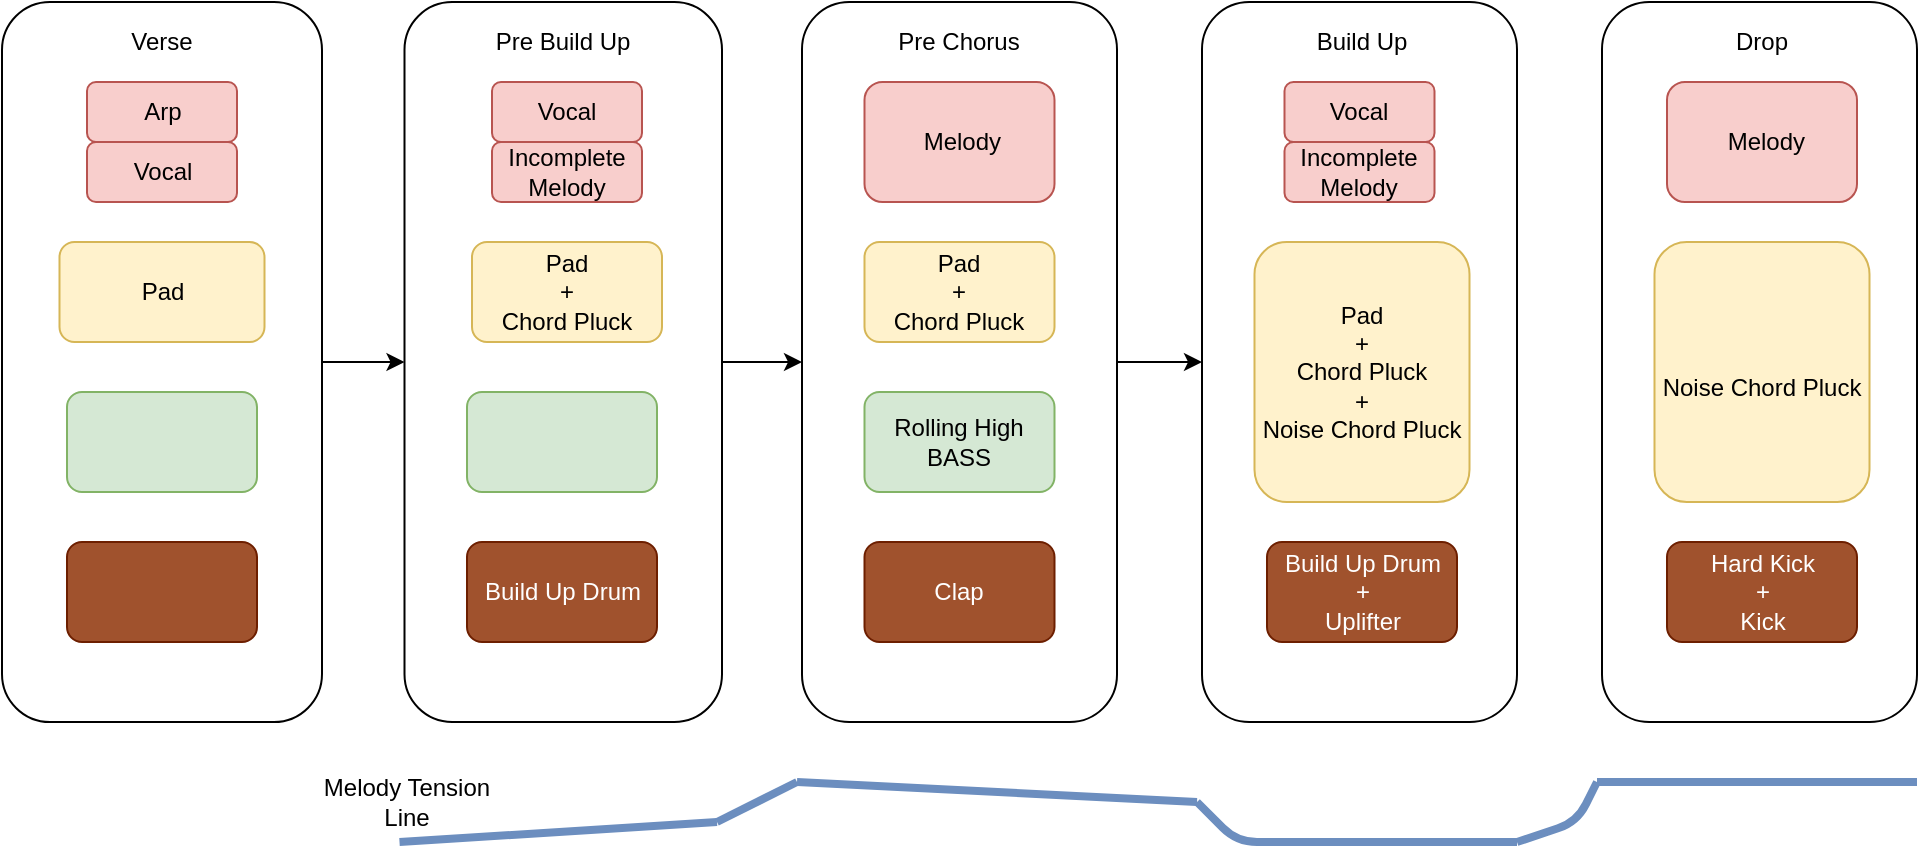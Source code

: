 <mxfile version="13.2.4" type="github">
  <diagram id="4Rw6qwMlkPoy8yVHMZix" name="Page-1">
    <mxGraphModel dx="1063" dy="659" grid="1" gridSize="10" guides="1" tooltips="1" connect="1" arrows="1" fold="1" page="1" pageScale="1" pageWidth="827" pageHeight="1169" math="0" shadow="0">
      <root>
        <mxCell id="0" />
        <mxCell id="1" parent="0" />
        <mxCell id="gogSmXasi4_Fke2GB7_I-1" style="edgeStyle=orthogonalEdgeStyle;rounded=0;orthogonalLoop=1;jettySize=auto;html=1;exitX=1;exitY=0.5;exitDx=0;exitDy=0;" parent="1" source="gogSmXasi4_Fke2GB7_I-2" target="gogSmXasi4_Fke2GB7_I-4" edge="1">
          <mxGeometry relative="1" as="geometry" />
        </mxCell>
        <mxCell id="gogSmXasi4_Fke2GB7_I-2" value="" style="rounded=1;whiteSpace=wrap;html=1;" parent="1" vertex="1">
          <mxGeometry x="40" y="40" width="160" height="360" as="geometry" />
        </mxCell>
        <mxCell id="gogSmXasi4_Fke2GB7_I-3" style="edgeStyle=orthogonalEdgeStyle;rounded=0;orthogonalLoop=1;jettySize=auto;html=1;entryX=0;entryY=0.5;entryDx=0;entryDy=0;" parent="1" source="gogSmXasi4_Fke2GB7_I-4" target="gogSmXasi4_Fke2GB7_I-13" edge="1">
          <mxGeometry relative="1" as="geometry" />
        </mxCell>
        <mxCell id="gogSmXasi4_Fke2GB7_I-4" value="" style="rounded=1;whiteSpace=wrap;html=1;" parent="1" vertex="1">
          <mxGeometry x="241.25" y="40" width="158.75" height="360" as="geometry" />
        </mxCell>
        <mxCell id="gogSmXasi4_Fke2GB7_I-6" value="Pad" style="rounded=1;whiteSpace=wrap;html=1;fillColor=#fff2cc;strokeColor=#d6b656;" parent="1" vertex="1">
          <mxGeometry x="68.75" y="160" width="102.5" height="50" as="geometry" />
        </mxCell>
        <mxCell id="gogSmXasi4_Fke2GB7_I-7" value="Verse" style="text;html=1;strokeColor=none;fillColor=none;align=center;verticalAlign=middle;whiteSpace=wrap;rounded=0;" parent="1" vertex="1">
          <mxGeometry x="100" y="50" width="40" height="20" as="geometry" />
        </mxCell>
        <mxCell id="gogSmXasi4_Fke2GB7_I-8" value="Pre Build Up" style="text;html=1;strokeColor=none;fillColor=none;align=center;verticalAlign=middle;whiteSpace=wrap;rounded=0;" parent="1" vertex="1">
          <mxGeometry x="272.5" y="45" width="95" height="30" as="geometry" />
        </mxCell>
        <mxCell id="gogSmXasi4_Fke2GB7_I-10" value="Pad &lt;br&gt;+ &lt;br&gt;Chord Pluck" style="rounded=1;whiteSpace=wrap;html=1;fillColor=#fff2cc;strokeColor=#d6b656;" parent="1" vertex="1">
          <mxGeometry x="275" y="160" width="95" height="50" as="geometry" />
        </mxCell>
        <mxCell id="gogSmXasi4_Fke2GB7_I-11" value="Build Up Drum" style="rounded=1;whiteSpace=wrap;html=1;fillColor=#a0522d;strokeColor=#6D1F00;fontColor=#ffffff;" parent="1" vertex="1">
          <mxGeometry x="272.5" y="310" width="95" height="50" as="geometry" />
        </mxCell>
        <mxCell id="gogSmXasi4_Fke2GB7_I-12" style="edgeStyle=orthogonalEdgeStyle;rounded=0;orthogonalLoop=1;jettySize=auto;html=1;" parent="1" source="gogSmXasi4_Fke2GB7_I-13" target="gogSmXasi4_Fke2GB7_I-25" edge="1">
          <mxGeometry relative="1" as="geometry" />
        </mxCell>
        <mxCell id="gogSmXasi4_Fke2GB7_I-13" value="" style="rounded=1;whiteSpace=wrap;html=1;" parent="1" vertex="1">
          <mxGeometry x="440" y="40" width="157.5" height="360" as="geometry" />
        </mxCell>
        <mxCell id="gogSmXasi4_Fke2GB7_I-14" value="Pre Chorus" style="text;html=1;strokeColor=none;fillColor=none;align=center;verticalAlign=middle;whiteSpace=wrap;rounded=0;" parent="1" vertex="1">
          <mxGeometry x="483.25" y="50" width="71" height="20" as="geometry" />
        </mxCell>
        <mxCell id="gogSmXasi4_Fke2GB7_I-15" value="&amp;nbsp;Melody" style="rounded=1;whiteSpace=wrap;html=1;fillColor=#f8cecc;strokeColor=#b85450;" parent="1" vertex="1">
          <mxGeometry x="471.25" y="80" width="95" height="60" as="geometry" />
        </mxCell>
        <mxCell id="gogSmXasi4_Fke2GB7_I-16" value="Pad &lt;br&gt;+ &lt;br&gt;Chord Pluck" style="rounded=1;whiteSpace=wrap;html=1;fillColor=#fff2cc;strokeColor=#d6b656;" parent="1" vertex="1">
          <mxGeometry x="471.25" y="160" width="95" height="50" as="geometry" />
        </mxCell>
        <mxCell id="gogSmXasi4_Fke2GB7_I-17" value="Rolling High BASS" style="rounded=1;whiteSpace=wrap;html=1;fillColor=#d5e8d4;strokeColor=#82b366;" parent="1" vertex="1">
          <mxGeometry x="471.25" y="235" width="95" height="50" as="geometry" />
        </mxCell>
        <mxCell id="gogSmXasi4_Fke2GB7_I-18" value="" style="rounded=1;whiteSpace=wrap;html=1;fillColor=#d5e8d4;strokeColor=#82b366;" parent="1" vertex="1">
          <mxGeometry x="272.5" y="235" width="95" height="50" as="geometry" />
        </mxCell>
        <mxCell id="gogSmXasi4_Fke2GB7_I-19" value="" style="rounded=1;whiteSpace=wrap;html=1;fillColor=#d5e8d4;strokeColor=#82b366;" parent="1" vertex="1">
          <mxGeometry x="72.5" y="235" width="95" height="50" as="geometry" />
        </mxCell>
        <mxCell id="gogSmXasi4_Fke2GB7_I-22" value="Clap" style="rounded=1;whiteSpace=wrap;html=1;fillColor=#a0522d;strokeColor=#6D1F00;fontColor=#ffffff;" parent="1" vertex="1">
          <mxGeometry x="471.25" y="310" width="95" height="50" as="geometry" />
        </mxCell>
        <mxCell id="gogSmXasi4_Fke2GB7_I-24" value="" style="rounded=1;whiteSpace=wrap;html=1;fillColor=#a0522d;strokeColor=#6D1F00;fontColor=#ffffff;" parent="1" vertex="1">
          <mxGeometry x="72.5" y="310" width="95" height="50" as="geometry" />
        </mxCell>
        <mxCell id="gogSmXasi4_Fke2GB7_I-25" value="" style="rounded=1;whiteSpace=wrap;html=1;" parent="1" vertex="1">
          <mxGeometry x="640" y="40" width="157.5" height="360" as="geometry" />
        </mxCell>
        <mxCell id="gogSmXasi4_Fke2GB7_I-26" value="Build Up" style="text;html=1;strokeColor=none;fillColor=none;align=center;verticalAlign=middle;whiteSpace=wrap;rounded=0;" parent="1" vertex="1">
          <mxGeometry x="670" y="50" width="100" height="20" as="geometry" />
        </mxCell>
        <mxCell id="gogSmXasi4_Fke2GB7_I-27" value="Pad &lt;br&gt;+ &lt;br&gt;Chord Pluck&lt;br&gt;+&lt;br&gt;Noise Chord Pluck" style="rounded=1;whiteSpace=wrap;html=1;fillColor=#fff2cc;strokeColor=#d6b656;" parent="1" vertex="1">
          <mxGeometry x="666.25" y="160" width="107.5" height="130" as="geometry" />
        </mxCell>
        <mxCell id="gogSmXasi4_Fke2GB7_I-28" value="Build Up Drum&lt;br&gt;+&lt;br&gt;Uplifter" style="rounded=1;whiteSpace=wrap;html=1;fillColor=#a0522d;strokeColor=#6D1F00;fontColor=#ffffff;" parent="1" vertex="1">
          <mxGeometry x="672.5" y="310" width="95" height="50" as="geometry" />
        </mxCell>
        <mxCell id="gogSmXasi4_Fke2GB7_I-31" value="" style="rounded=1;whiteSpace=wrap;html=1;" parent="1" vertex="1">
          <mxGeometry x="840" y="40" width="157.5" height="360" as="geometry" />
        </mxCell>
        <mxCell id="gogSmXasi4_Fke2GB7_I-32" value="Drop" style="text;html=1;strokeColor=none;fillColor=none;align=center;verticalAlign=middle;whiteSpace=wrap;rounded=0;" parent="1" vertex="1">
          <mxGeometry x="870" y="50" width="100" height="20" as="geometry" />
        </mxCell>
        <mxCell id="gogSmXasi4_Fke2GB7_I-33" value="&lt;br&gt;Noise Chord Pluck" style="rounded=1;whiteSpace=wrap;html=1;fillColor=#fff2cc;strokeColor=#d6b656;" parent="1" vertex="1">
          <mxGeometry x="866.25" y="160" width="107.5" height="130" as="geometry" />
        </mxCell>
        <mxCell id="gogSmXasi4_Fke2GB7_I-34" value="Hard Kick&lt;br&gt;+&lt;br&gt;Kick" style="rounded=1;whiteSpace=wrap;html=1;fillColor=#a0522d;strokeColor=#6D1F00;fontColor=#ffffff;" parent="1" vertex="1">
          <mxGeometry x="872.5" y="310" width="95" height="50" as="geometry" />
        </mxCell>
        <mxCell id="gogSmXasi4_Fke2GB7_I-36" value="&amp;nbsp;Melody" style="rounded=1;whiteSpace=wrap;html=1;fillColor=#f8cecc;strokeColor=#b85450;" parent="1" vertex="1">
          <mxGeometry x="872.5" y="80" width="95" height="60" as="geometry" />
        </mxCell>
        <mxCell id="gogSmXasi4_Fke2GB7_I-37" value="Arp" style="rounded=1;whiteSpace=wrap;html=1;fillColor=#f8cecc;strokeColor=#b85450;" parent="1" vertex="1">
          <mxGeometry x="82.5" y="80" width="75" height="30" as="geometry" />
        </mxCell>
        <mxCell id="gogSmXasi4_Fke2GB7_I-39" value="Vocal" style="rounded=1;whiteSpace=wrap;html=1;fillColor=#f8cecc;strokeColor=#b85450;" parent="1" vertex="1">
          <mxGeometry x="82.5" y="110" width="75" height="30" as="geometry" />
        </mxCell>
        <mxCell id="gogSmXasi4_Fke2GB7_I-40" value="Vocal" style="rounded=1;whiteSpace=wrap;html=1;fillColor=#f8cecc;strokeColor=#b85450;" parent="1" vertex="1">
          <mxGeometry x="285" y="80" width="75" height="30" as="geometry" />
        </mxCell>
        <mxCell id="gogSmXasi4_Fke2GB7_I-41" value="Incomplete Melody" style="rounded=1;whiteSpace=wrap;html=1;fillColor=#f8cecc;strokeColor=#b85450;" parent="1" vertex="1">
          <mxGeometry x="285" y="110" width="75" height="30" as="geometry" />
        </mxCell>
        <mxCell id="gogSmXasi4_Fke2GB7_I-42" value="Vocal" style="rounded=1;whiteSpace=wrap;html=1;fillColor=#f8cecc;strokeColor=#b85450;" parent="1" vertex="1">
          <mxGeometry x="681.25" y="80" width="75" height="30" as="geometry" />
        </mxCell>
        <mxCell id="gogSmXasi4_Fke2GB7_I-43" value="Incomplete Melody" style="rounded=1;whiteSpace=wrap;html=1;fillColor=#f8cecc;strokeColor=#b85450;" parent="1" vertex="1">
          <mxGeometry x="681.25" y="110" width="75" height="30" as="geometry" />
        </mxCell>
        <mxCell id="gogSmXasi4_Fke2GB7_I-45" value="" style="endArrow=none;html=1;fontSize=12;fillColor=#dae8fc;strokeColor=#6c8ebf;rounded=1;jumpSize=10;strokeWidth=4;" parent="1" edge="1">
          <mxGeometry width="50" height="50" relative="1" as="geometry">
            <mxPoint x="238.75" y="460" as="sourcePoint" />
            <mxPoint x="397.5" y="450" as="targetPoint" />
            <Array as="points" />
          </mxGeometry>
        </mxCell>
        <mxCell id="gogSmXasi4_Fke2GB7_I-47" value="" style="endArrow=none;html=1;fontSize=12;fillColor=#dae8fc;strokeColor=#6c8ebf;rounded=1;jumpSize=10;strokeWidth=4;" parent="1" edge="1">
          <mxGeometry width="50" height="50" relative="1" as="geometry">
            <mxPoint x="397.5" y="450" as="sourcePoint" />
            <mxPoint x="437.5" y="430" as="targetPoint" />
            <Array as="points" />
          </mxGeometry>
        </mxCell>
        <mxCell id="gogSmXasi4_Fke2GB7_I-48" value="" style="endArrow=none;html=1;fontSize=12;fillColor=#dae8fc;strokeColor=#6c8ebf;rounded=1;jumpSize=10;strokeWidth=4;" parent="1" edge="1">
          <mxGeometry width="50" height="50" relative="1" as="geometry">
            <mxPoint x="437.5" y="430" as="sourcePoint" />
            <mxPoint x="637.5" y="440" as="targetPoint" />
            <Array as="points" />
          </mxGeometry>
        </mxCell>
        <mxCell id="gogSmXasi4_Fke2GB7_I-49" value="" style="endArrow=none;html=1;strokeWidth=4;fontSize=12;fillColor=#dae8fc;strokeColor=#6c8ebf;" parent="1" edge="1">
          <mxGeometry width="50" height="50" relative="1" as="geometry">
            <mxPoint x="637.5" y="440" as="sourcePoint" />
            <mxPoint x="797.5" y="460" as="targetPoint" />
            <Array as="points">
              <mxPoint x="657.5" y="460" />
            </Array>
          </mxGeometry>
        </mxCell>
        <mxCell id="gogSmXasi4_Fke2GB7_I-50" value="" style="endArrow=none;html=1;strokeWidth=4;fontSize=12;fillColor=#dae8fc;strokeColor=#6c8ebf;" parent="1" edge="1">
          <mxGeometry width="50" height="50" relative="1" as="geometry">
            <mxPoint x="797.5" y="460" as="sourcePoint" />
            <mxPoint x="837.5" y="430" as="targetPoint" />
            <Array as="points">
              <mxPoint x="827.5" y="450" />
            </Array>
          </mxGeometry>
        </mxCell>
        <mxCell id="gogSmXasi4_Fke2GB7_I-51" value="" style="endArrow=none;html=1;strokeWidth=4;fontSize=12;fillColor=#dae8fc;strokeColor=#6c8ebf;" parent="1" edge="1">
          <mxGeometry width="50" height="50" relative="1" as="geometry">
            <mxPoint x="837.5" y="430" as="sourcePoint" />
            <mxPoint x="997.5" y="430" as="targetPoint" />
          </mxGeometry>
        </mxCell>
        <mxCell id="gogSmXasi4_Fke2GB7_I-52" value="Melody Tension&lt;br&gt;Line" style="text;html=1;strokeColor=none;fillColor=none;align=center;verticalAlign=middle;whiteSpace=wrap;rounded=0;fontSize=12;" parent="1" vertex="1">
          <mxGeometry x="187.5" y="430" width="109" height="20" as="geometry" />
        </mxCell>
      </root>
    </mxGraphModel>
  </diagram>
</mxfile>
